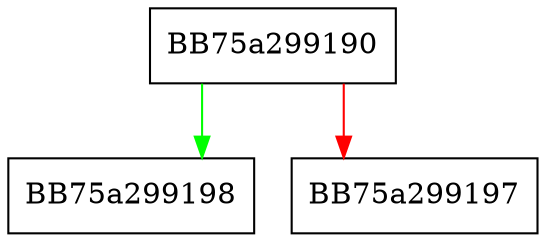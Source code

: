 digraph sqlite3WhereExprUsage {
  node [shape="box"];
  graph [splines=ortho];
  BB75a299190 -> BB75a299198 [color="green"];
  BB75a299190 -> BB75a299197 [color="red"];
}